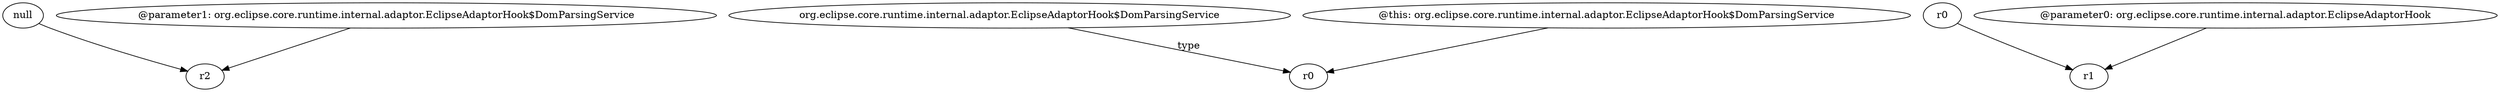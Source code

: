 digraph g {
0[label="null"]
1[label="r2"]
0->1[label=""]
2[label="org.eclipse.core.runtime.internal.adaptor.EclipseAdaptorHook$DomParsingService"]
3[label="r0"]
2->3[label="type"]
4[label="@this: org.eclipse.core.runtime.internal.adaptor.EclipseAdaptorHook$DomParsingService"]
4->3[label=""]
5[label="r0"]
6[label="r1"]
5->6[label=""]
7[label="@parameter0: org.eclipse.core.runtime.internal.adaptor.EclipseAdaptorHook"]
7->6[label=""]
8[label="@parameter1: org.eclipse.core.runtime.internal.adaptor.EclipseAdaptorHook$DomParsingService"]
8->1[label=""]
}
